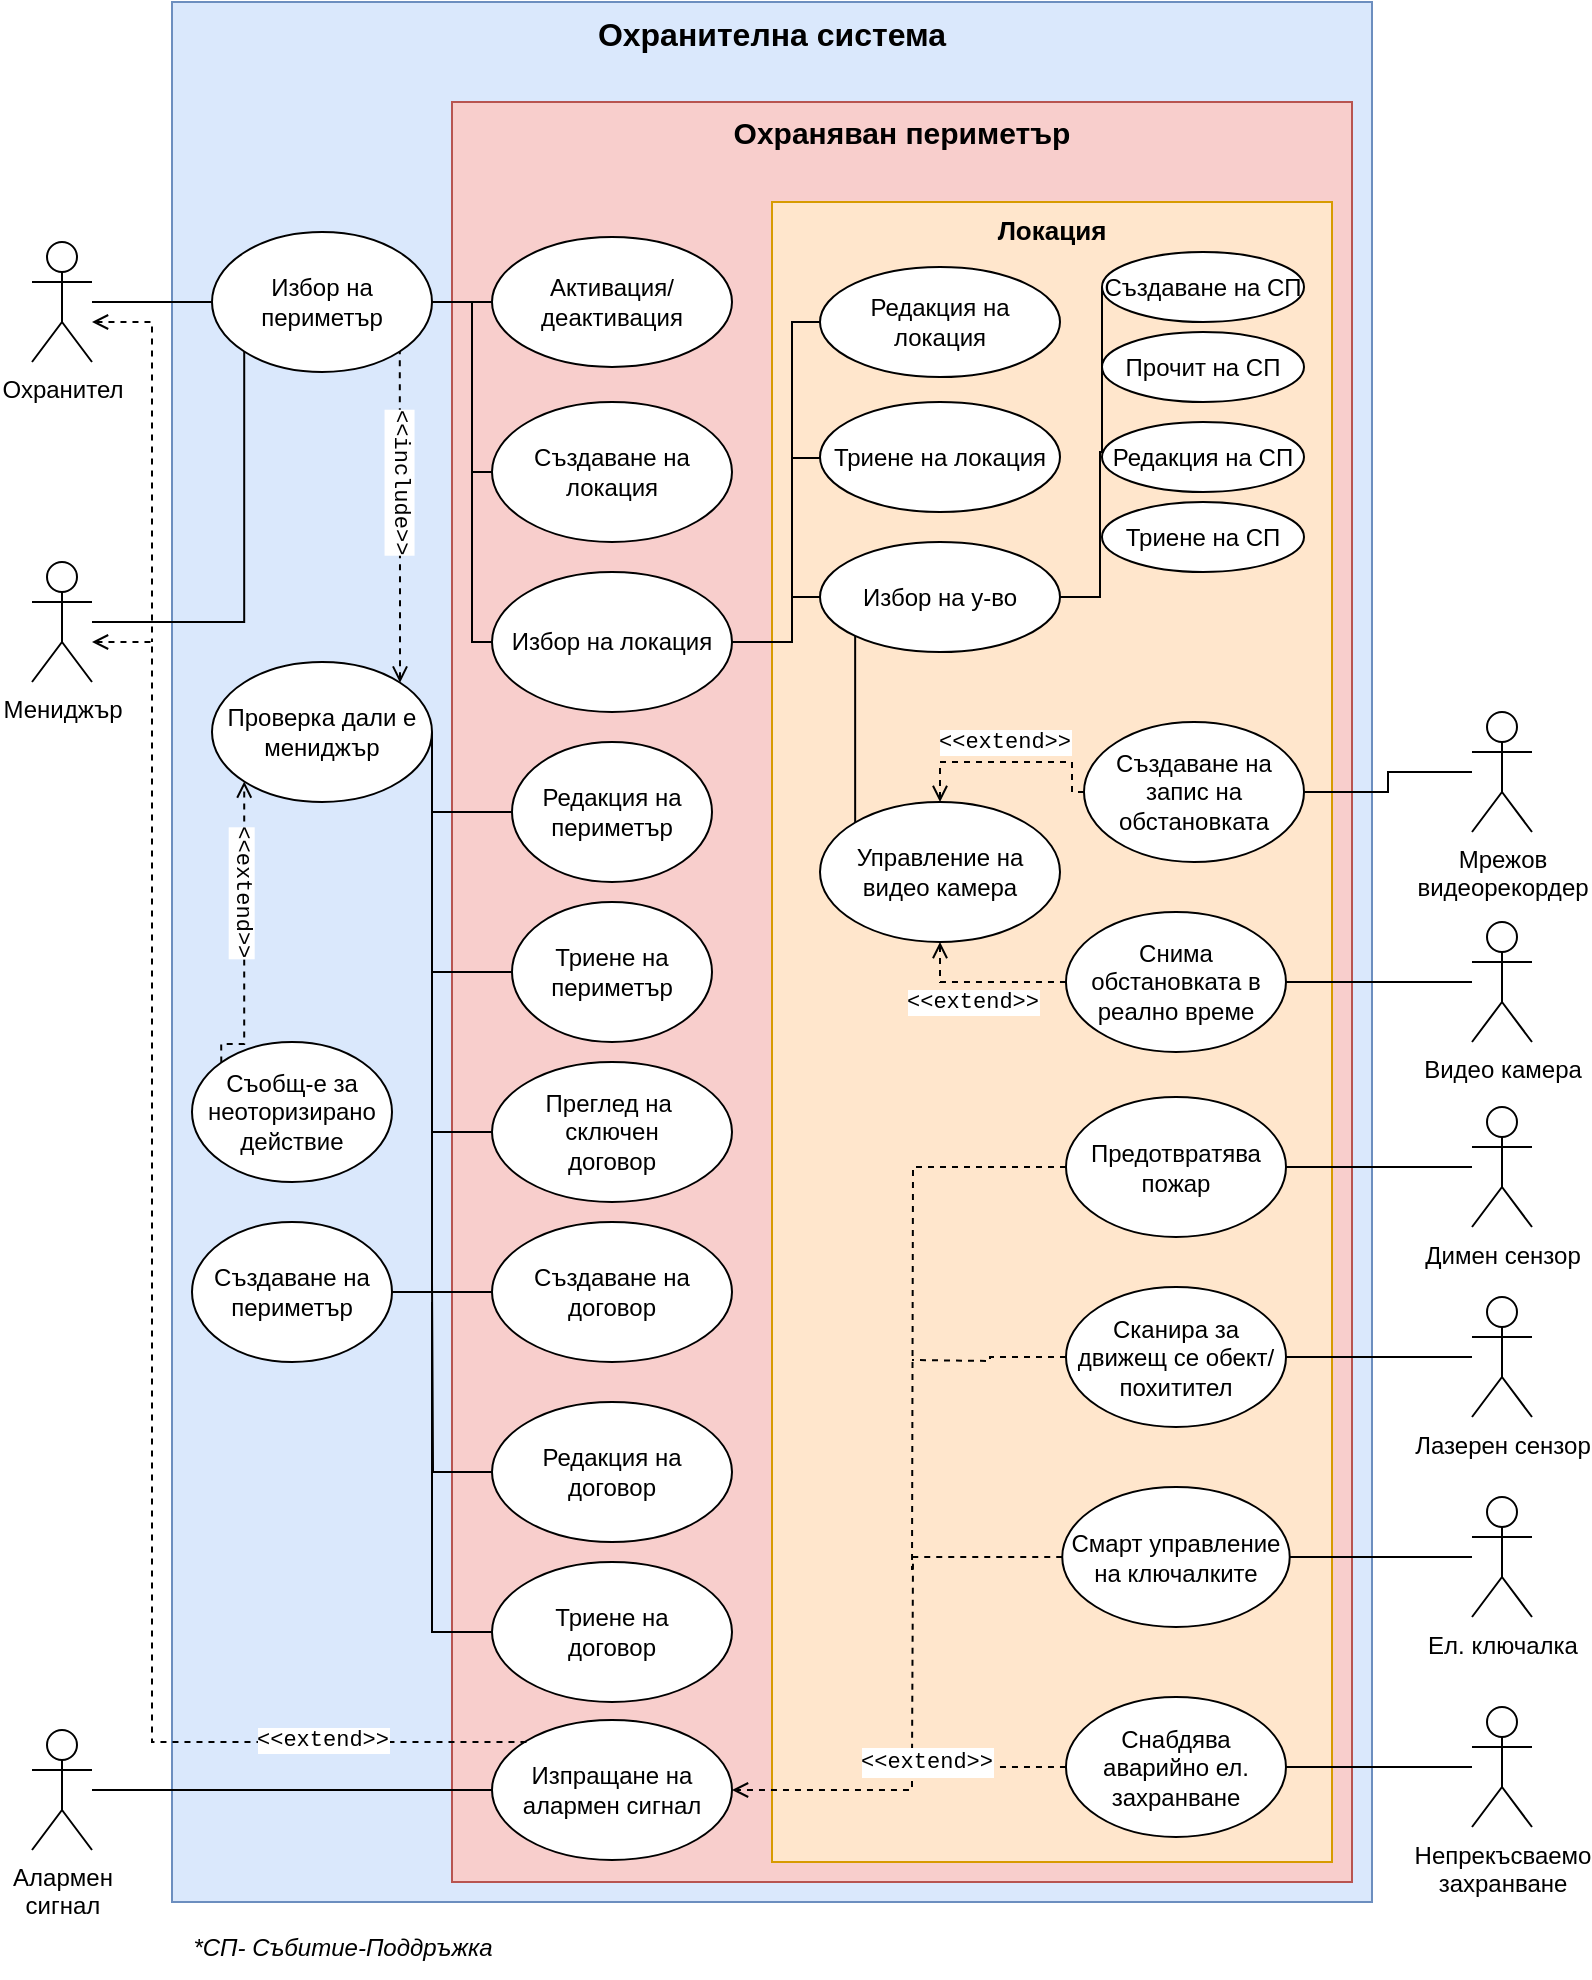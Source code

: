 <mxfile version="24.0.0" type="device">
  <diagram name="Page-1" id="30MqnBOIeB0xsz5yenpp">
    <mxGraphModel dx="3098" dy="1155" grid="1" gridSize="10" guides="1" tooltips="1" connect="1" arrows="1" fold="1" page="1" pageScale="1" pageWidth="827" pageHeight="1169" math="0" shadow="0">
      <root>
        <mxCell id="0" />
        <mxCell id="1" parent="0" />
        <mxCell id="JSNbP3Fe5mPufIV70ukt-9" value="Охранителна система" style="whiteSpace=wrap;html=1;verticalAlign=top;fillColor=#dae8fc;fillStyle=solid;fontStyle=1;fontSize=16;strokeColor=#6c8ebf;" parent="1" vertex="1">
          <mxGeometry x="90" y="240" width="600" height="950" as="geometry" />
        </mxCell>
        <mxCell id="JSNbP3Fe5mPufIV70ukt-3" style="edgeStyle=orthogonalEdgeStyle;rounded=0;orthogonalLoop=1;jettySize=auto;html=1;entryX=0;entryY=0.5;entryDx=0;entryDy=0;endArrow=none;endFill=0;" parent="1" source="JSNbP3Fe5mPufIV70ukt-1" target="JSNbP3Fe5mPufIV70ukt-2" edge="1">
          <mxGeometry relative="1" as="geometry" />
        </mxCell>
        <mxCell id="0wCp3PdVz0FUq_Zvzqtl-45" style="edgeStyle=orthogonalEdgeStyle;rounded=0;orthogonalLoop=1;jettySize=auto;html=1;endArrow=none;endFill=0;dashed=1;startArrow=open;startFill=0;" parent="1" source="JSNbP3Fe5mPufIV70ukt-1" edge="1">
          <mxGeometry relative="1" as="geometry">
            <mxPoint x="80" y="560" as="targetPoint" />
            <Array as="points">
              <mxPoint x="80" y="400" />
              <mxPoint x="80" y="550" />
            </Array>
          </mxGeometry>
        </mxCell>
        <mxCell id="JSNbP3Fe5mPufIV70ukt-1" value="Охранител" style="shape=umlActor;verticalLabelPosition=bottom;verticalAlign=top;html=1;outlineConnect=0;" parent="1" vertex="1">
          <mxGeometry x="20" y="360" width="30" height="60" as="geometry" />
        </mxCell>
        <mxCell id="JSNbP3Fe5mPufIV70ukt-2" value="Избор на периметър" style="ellipse;whiteSpace=wrap;html=1;" parent="1" vertex="1">
          <mxGeometry x="110" y="355" width="110" height="70" as="geometry" />
        </mxCell>
        <mxCell id="JSNbP3Fe5mPufIV70ukt-10" value="Видео камера" style="shape=umlActor;verticalLabelPosition=bottom;verticalAlign=top;html=1;outlineConnect=0;" parent="1" vertex="1">
          <mxGeometry x="740" y="700" width="30" height="60" as="geometry" />
        </mxCell>
        <mxCell id="JSNbP3Fe5mPufIV70ukt-13" value="Димен сензор" style="shape=umlActor;verticalLabelPosition=bottom;verticalAlign=top;html=1;outlineConnect=0;" parent="1" vertex="1">
          <mxGeometry x="740" y="792.5" width="30" height="60" as="geometry" />
        </mxCell>
        <mxCell id="JSNbP3Fe5mPufIV70ukt-14" value="Лазерен сензор" style="shape=umlActor;verticalLabelPosition=bottom;verticalAlign=top;html=1;outlineConnect=0;" parent="1" vertex="1">
          <mxGeometry x="740" y="887.5" width="30" height="60" as="geometry" />
        </mxCell>
        <mxCell id="0wCp3PdVz0FUq_Zvzqtl-89" style="edgeStyle=orthogonalEdgeStyle;rounded=0;orthogonalLoop=1;jettySize=auto;html=1;entryX=0;entryY=1;entryDx=0;entryDy=0;endArrow=none;endFill=0;" parent="1" source="JSNbP3Fe5mPufIV70ukt-17" target="JSNbP3Fe5mPufIV70ukt-2" edge="1">
          <mxGeometry relative="1" as="geometry">
            <mxPoint x="60" y="540" as="sourcePoint" />
          </mxGeometry>
        </mxCell>
        <mxCell id="JSNbP3Fe5mPufIV70ukt-17" value="Мениджър" style="shape=umlActor;verticalLabelPosition=bottom;verticalAlign=top;html=1;outlineConnect=0;" parent="1" vertex="1">
          <mxGeometry x="20" y="520" width="30" height="60" as="geometry" />
        </mxCell>
        <mxCell id="0wCp3PdVz0FUq_Zvzqtl-5" value="Охраняван периметър" style="whiteSpace=wrap;html=1;verticalAlign=top;fontStyle=1;fontSize=15;fillColor=#f8cecc;strokeColor=#b85450;" parent="1" vertex="1">
          <mxGeometry x="230" y="290" width="450" height="890" as="geometry" />
        </mxCell>
        <mxCell id="0wCp3PdVz0FUq_Zvzqtl-33" value="Локация" style="whiteSpace=wrap;html=1;fillColor=#ffe6cc;strokeColor=#d79b00;fontStyle=1;fontSize=13;verticalAlign=top;" parent="1" vertex="1">
          <mxGeometry x="390" y="340" width="280" height="830" as="geometry" />
        </mxCell>
        <mxCell id="0wCp3PdVz0FUq_Zvzqtl-35" style="edgeStyle=orthogonalEdgeStyle;rounded=0;orthogonalLoop=1;jettySize=auto;html=1;entryX=0.5;entryY=1;entryDx=0;entryDy=0;dashed=1;exitX=0;exitY=0.5;exitDx=0;exitDy=0;endArrow=open;endFill=0;" parent="1" source="0wCp3PdVz0FUq_Zvzqtl-7" target="0wCp3PdVz0FUq_Zvzqtl-32" edge="1">
          <mxGeometry relative="1" as="geometry" />
        </mxCell>
        <mxCell id="0wCp3PdVz0FUq_Zvzqtl-53" value="&amp;lt;&amp;lt;extend&amp;gt;&amp;gt;" style="edgeLabel;html=1;align=center;verticalAlign=middle;resizable=0;points=[];fontFamily=Courier New;" parent="0wCp3PdVz0FUq_Zvzqtl-35" vertex="1" connectable="0">
          <mxGeometry x="0.03" y="1" relative="1" as="geometry">
            <mxPoint x="-5" y="9" as="offset" />
          </mxGeometry>
        </mxCell>
        <mxCell id="0wCp3PdVz0FUq_Zvzqtl-7" value="Снима обстановката в реално време" style="ellipse;whiteSpace=wrap;html=1;" parent="1" vertex="1">
          <mxGeometry x="536.99" y="695" width="110" height="70" as="geometry" />
        </mxCell>
        <mxCell id="0wCp3PdVz0FUq_Zvzqtl-34" style="rounded=0;orthogonalLoop=1;jettySize=auto;html=1;entryX=0.5;entryY=0;entryDx=0;entryDy=0;dashed=1;endArrow=open;endFill=0;edgeStyle=orthogonalEdgeStyle;" parent="1" source="0wCp3PdVz0FUq_Zvzqtl-11" target="0wCp3PdVz0FUq_Zvzqtl-32" edge="1">
          <mxGeometry relative="1" as="geometry">
            <Array as="points">
              <mxPoint x="540" y="635" />
              <mxPoint x="540" y="620" />
              <mxPoint x="474" y="620" />
            </Array>
          </mxGeometry>
        </mxCell>
        <mxCell id="0wCp3PdVz0FUq_Zvzqtl-51" value="&amp;lt;&amp;lt;extend&amp;gt;&amp;gt;" style="edgeLabel;html=1;align=center;verticalAlign=middle;resizable=0;points=[];fontFamily=Courier New;" parent="0wCp3PdVz0FUq_Zvzqtl-34" vertex="1" connectable="0">
          <mxGeometry x="0.116" y="-1" relative="1" as="geometry">
            <mxPoint x="4" y="-9" as="offset" />
          </mxGeometry>
        </mxCell>
        <mxCell id="0wCp3PdVz0FUq_Zvzqtl-11" value="Създаване на запис на обстановката" style="ellipse;whiteSpace=wrap;html=1;" parent="1" vertex="1">
          <mxGeometry x="546" y="600" width="110" height="70" as="geometry" />
        </mxCell>
        <mxCell id="0wCp3PdVz0FUq_Zvzqtl-21" style="edgeStyle=orthogonalEdgeStyle;rounded=0;orthogonalLoop=1;jettySize=auto;html=1;entryX=1;entryY=0.5;entryDx=0;entryDy=0;endArrow=none;endFill=0;" parent="1" source="0wCp3PdVz0FUq_Zvzqtl-12" target="0wCp3PdVz0FUq_Zvzqtl-11" edge="1">
          <mxGeometry relative="1" as="geometry" />
        </mxCell>
        <mxCell id="0wCp3PdVz0FUq_Zvzqtl-12" value="Мрежов&lt;div&gt;&lt;span style=&quot;background-color: initial;&quot;&gt;видеорекордер&lt;/span&gt;&lt;/div&gt;" style="shape=umlActor;verticalLabelPosition=bottom;verticalAlign=top;html=1;outlineConnect=0;" parent="1" vertex="1">
          <mxGeometry x="740" y="595" width="30" height="60" as="geometry" />
        </mxCell>
        <mxCell id="0wCp3PdVz0FUq_Zvzqtl-42" style="rounded=0;orthogonalLoop=1;jettySize=auto;html=1;entryX=0;entryY=0.5;entryDx=0;entryDy=0;endArrow=none;endFill=0;" parent="1" source="0wCp3PdVz0FUq_Zvzqtl-14" target="0wCp3PdVz0FUq_Zvzqtl-38" edge="1">
          <mxGeometry relative="1" as="geometry" />
        </mxCell>
        <mxCell id="0wCp3PdVz0FUq_Zvzqtl-14" value="Алармен&lt;div&gt;сигнал&lt;/div&gt;" style="shape=umlActor;verticalLabelPosition=bottom;verticalAlign=top;html=1;outlineConnect=0;" parent="1" vertex="1">
          <mxGeometry x="20" y="1104" width="30" height="60" as="geometry" />
        </mxCell>
        <mxCell id="0wCp3PdVz0FUq_Zvzqtl-41" style="edgeStyle=orthogonalEdgeStyle;rounded=0;orthogonalLoop=1;jettySize=auto;html=1;endArrow=none;endFill=0;dashed=1;" parent="1" source="0wCp3PdVz0FUq_Zvzqtl-15" edge="1">
          <mxGeometry relative="1" as="geometry">
            <mxPoint x="460" y="1024" as="targetPoint" />
          </mxGeometry>
        </mxCell>
        <mxCell id="0wCp3PdVz0FUq_Zvzqtl-15" value="Предотвратява пожар" style="ellipse;whiteSpace=wrap;html=1;" parent="1" vertex="1">
          <mxGeometry x="537" y="787.5" width="110" height="70" as="geometry" />
        </mxCell>
        <mxCell id="0wCp3PdVz0FUq_Zvzqtl-54" style="edgeStyle=orthogonalEdgeStyle;rounded=0;orthogonalLoop=1;jettySize=auto;html=1;dashed=1;endArrow=none;endFill=0;" parent="1" source="0wCp3PdVz0FUq_Zvzqtl-16" edge="1">
          <mxGeometry relative="1" as="geometry">
            <mxPoint x="460" y="919" as="targetPoint" />
          </mxGeometry>
        </mxCell>
        <mxCell id="0wCp3PdVz0FUq_Zvzqtl-16" value="Сканира за движещ се обект/ похитител" style="ellipse;whiteSpace=wrap;html=1;" parent="1" vertex="1">
          <mxGeometry x="537" y="882.5" width="110" height="70" as="geometry" />
        </mxCell>
        <mxCell id="0wCp3PdVz0FUq_Zvzqtl-26" style="edgeStyle=orthogonalEdgeStyle;rounded=0;orthogonalLoop=1;jettySize=auto;html=1;entryX=1;entryY=0.5;entryDx=0;entryDy=0;endArrow=none;endFill=0;" parent="1" source="0wCp3PdVz0FUq_Zvzqtl-17" target="0wCp3PdVz0FUq_Zvzqtl-25" edge="1">
          <mxGeometry relative="1" as="geometry" />
        </mxCell>
        <mxCell id="0wCp3PdVz0FUq_Zvzqtl-17" value="Ел. ключалка" style="shape=umlActor;verticalLabelPosition=bottom;verticalAlign=top;html=1;outlineConnect=0;" parent="1" vertex="1">
          <mxGeometry x="740" y="987.5" width="30" height="60" as="geometry" />
        </mxCell>
        <mxCell id="0wCp3PdVz0FUq_Zvzqtl-28" style="edgeStyle=orthogonalEdgeStyle;rounded=0;orthogonalLoop=1;jettySize=auto;html=1;entryX=1;entryY=0.5;entryDx=0;entryDy=0;endArrow=none;endFill=0;" parent="1" source="0wCp3PdVz0FUq_Zvzqtl-18" target="0wCp3PdVz0FUq_Zvzqtl-27" edge="1">
          <mxGeometry relative="1" as="geometry" />
        </mxCell>
        <mxCell id="0wCp3PdVz0FUq_Zvzqtl-18" value="Непрекъсваемо&lt;div&gt;захранване&lt;/div&gt;" style="shape=umlActor;verticalLabelPosition=bottom;verticalAlign=top;html=1;outlineConnect=0;" parent="1" vertex="1">
          <mxGeometry x="740" y="1092.5" width="30" height="60" as="geometry" />
        </mxCell>
        <mxCell id="0wCp3PdVz0FUq_Zvzqtl-22" style="edgeStyle=orthogonalEdgeStyle;rounded=0;orthogonalLoop=1;jettySize=auto;html=1;entryX=1;entryY=0.5;entryDx=0;entryDy=0;endArrow=none;endFill=0;" parent="1" source="JSNbP3Fe5mPufIV70ukt-10" target="0wCp3PdVz0FUq_Zvzqtl-7" edge="1">
          <mxGeometry relative="1" as="geometry" />
        </mxCell>
        <mxCell id="0wCp3PdVz0FUq_Zvzqtl-23" style="edgeStyle=orthogonalEdgeStyle;rounded=0;orthogonalLoop=1;jettySize=auto;html=1;entryX=1;entryY=0.5;entryDx=0;entryDy=0;endArrow=none;endFill=0;" parent="1" source="JSNbP3Fe5mPufIV70ukt-13" target="0wCp3PdVz0FUq_Zvzqtl-15" edge="1">
          <mxGeometry relative="1" as="geometry" />
        </mxCell>
        <mxCell id="0wCp3PdVz0FUq_Zvzqtl-24" style="edgeStyle=orthogonalEdgeStyle;rounded=0;orthogonalLoop=1;jettySize=auto;html=1;entryX=1;entryY=0.5;entryDx=0;entryDy=0;endArrow=none;endFill=0;" parent="1" source="JSNbP3Fe5mPufIV70ukt-14" target="0wCp3PdVz0FUq_Zvzqtl-16" edge="1">
          <mxGeometry relative="1" as="geometry" />
        </mxCell>
        <mxCell id="0wCp3PdVz0FUq_Zvzqtl-46" style="edgeStyle=orthogonalEdgeStyle;rounded=0;orthogonalLoop=1;jettySize=auto;html=1;endArrow=none;endFill=0;dashed=1;" parent="1" source="0wCp3PdVz0FUq_Zvzqtl-25" edge="1">
          <mxGeometry relative="1" as="geometry">
            <mxPoint x="460" y="1120" as="targetPoint" />
          </mxGeometry>
        </mxCell>
        <mxCell id="0wCp3PdVz0FUq_Zvzqtl-25" value="Смарт управление на ключалките" style="ellipse;whiteSpace=wrap;html=1;" parent="1" vertex="1">
          <mxGeometry x="535.12" y="982.5" width="113.75" height="70" as="geometry" />
        </mxCell>
        <mxCell id="0wCp3PdVz0FUq_Zvzqtl-113" style="edgeStyle=orthogonalEdgeStyle;rounded=0;orthogonalLoop=1;jettySize=auto;html=1;entryX=1;entryY=0.5;entryDx=0;entryDy=0;dashed=1;endArrow=open;endFill=0;" parent="1" source="0wCp3PdVz0FUq_Zvzqtl-27" target="0wCp3PdVz0FUq_Zvzqtl-38" edge="1">
          <mxGeometry relative="1" as="geometry">
            <Array as="points">
              <mxPoint x="460" y="1123" />
              <mxPoint x="460" y="1134" />
            </Array>
          </mxGeometry>
        </mxCell>
        <mxCell id="0wCp3PdVz0FUq_Zvzqtl-116" value="&lt;font face=&quot;Courier New&quot;&gt;&amp;lt;&amp;lt;extend&amp;gt;&amp;gt;&lt;/font&gt;" style="edgeLabel;html=1;align=center;verticalAlign=middle;resizable=0;points=[];" parent="0wCp3PdVz0FUq_Zvzqtl-113" vertex="1" connectable="0">
          <mxGeometry x="-0.213" relative="1" as="geometry">
            <mxPoint y="-3" as="offset" />
          </mxGeometry>
        </mxCell>
        <mxCell id="0wCp3PdVz0FUq_Zvzqtl-27" value="&lt;span style=&quot;background-color: initial;&quot;&gt;Снабдява&lt;/span&gt;&lt;div&gt;&lt;span style=&quot;background-color: initial;&quot;&gt;аварийно ел. захранване&lt;/span&gt;&lt;/div&gt;" style="ellipse;whiteSpace=wrap;html=1;" parent="1" vertex="1">
          <mxGeometry x="536.99" y="1087.5" width="110" height="70" as="geometry" />
        </mxCell>
        <mxCell id="0wCp3PdVz0FUq_Zvzqtl-61" style="rounded=0;orthogonalLoop=1;jettySize=auto;html=1;endArrow=none;endFill=0;edgeStyle=orthogonalEdgeStyle;" parent="1" source="0wCp3PdVz0FUq_Zvzqtl-30" edge="1">
          <mxGeometry relative="1" as="geometry">
            <mxPoint x="240" y="390" as="targetPoint" />
            <Array as="points">
              <mxPoint x="240" y="475" />
            </Array>
          </mxGeometry>
        </mxCell>
        <mxCell id="0wCp3PdVz0FUq_Zvzqtl-30" value="Създаване на локация" style="ellipse;whiteSpace=wrap;html=1;" parent="1" vertex="1">
          <mxGeometry x="250" y="440" width="120" height="70" as="geometry" />
        </mxCell>
        <mxCell id="0wCp3PdVz0FUq_Zvzqtl-32" value="Управление на видео камера" style="ellipse;whiteSpace=wrap;html=1;" parent="1" vertex="1">
          <mxGeometry x="414" y="640" width="120" height="70" as="geometry" />
        </mxCell>
        <mxCell id="0wCp3PdVz0FUq_Zvzqtl-38" value="Изпращане на алармен сигнал" style="ellipse;whiteSpace=wrap;html=1;" parent="1" vertex="1">
          <mxGeometry x="250" y="1099" width="120" height="70" as="geometry" />
        </mxCell>
        <mxCell id="0wCp3PdVz0FUq_Zvzqtl-44" style="edgeStyle=orthogonalEdgeStyle;rounded=0;orthogonalLoop=1;jettySize=auto;html=1;entryX=0;entryY=0;entryDx=0;entryDy=0;dashed=1;endArrow=none;endFill=0;startArrow=open;startFill=0;" parent="1" source="JSNbP3Fe5mPufIV70ukt-17" target="0wCp3PdVz0FUq_Zvzqtl-38" edge="1">
          <mxGeometry relative="1" as="geometry">
            <Array as="points">
              <mxPoint x="80" y="560" />
              <mxPoint x="80" y="1110" />
              <mxPoint x="267" y="1110" />
            </Array>
          </mxGeometry>
        </mxCell>
        <mxCell id="0wCp3PdVz0FUq_Zvzqtl-49" value="&amp;lt;&amp;lt;extend&amp;gt;&amp;gt;" style="edgeLabel;html=1;align=center;verticalAlign=middle;resizable=0;points=[];fontFamily=Courier New;" parent="0wCp3PdVz0FUq_Zvzqtl-44" vertex="1" connectable="0">
          <mxGeometry x="0.65" relative="1" as="geometry">
            <mxPoint x="31" y="-1" as="offset" />
          </mxGeometry>
        </mxCell>
        <mxCell id="0wCp3PdVz0FUq_Zvzqtl-124" style="edgeStyle=orthogonalEdgeStyle;rounded=0;orthogonalLoop=1;jettySize=auto;html=1;entryX=0;entryY=0.5;entryDx=0;entryDy=0;endArrow=none;endFill=0;" parent="1" source="0wCp3PdVz0FUq_Zvzqtl-57" target="0wCp3PdVz0FUq_Zvzqtl-117" edge="1">
          <mxGeometry relative="1" as="geometry">
            <Array as="points">
              <mxPoint x="400" y="560" />
              <mxPoint x="400" y="537" />
            </Array>
          </mxGeometry>
        </mxCell>
        <mxCell id="0wCp3PdVz0FUq_Zvzqtl-125" style="edgeStyle=orthogonalEdgeStyle;rounded=0;orthogonalLoop=1;jettySize=auto;html=1;entryX=0;entryY=0.5;entryDx=0;entryDy=0;endArrow=none;endFill=0;" parent="1" source="0wCp3PdVz0FUq_Zvzqtl-57" target="0wCp3PdVz0FUq_Zvzqtl-56" edge="1">
          <mxGeometry relative="1" as="geometry">
            <Array as="points">
              <mxPoint x="400" y="560" />
              <mxPoint x="400" y="468" />
              <mxPoint x="414" y="468" />
            </Array>
          </mxGeometry>
        </mxCell>
        <mxCell id="0wCp3PdVz0FUq_Zvzqtl-126" style="edgeStyle=orthogonalEdgeStyle;rounded=0;orthogonalLoop=1;jettySize=auto;html=1;entryX=0;entryY=0.5;entryDx=0;entryDy=0;endArrow=none;endFill=0;" parent="1" source="0wCp3PdVz0FUq_Zvzqtl-57" target="0wCp3PdVz0FUq_Zvzqtl-55" edge="1">
          <mxGeometry relative="1" as="geometry">
            <Array as="points">
              <mxPoint x="400" y="560" />
              <mxPoint x="400" y="400" />
            </Array>
          </mxGeometry>
        </mxCell>
        <mxCell id="0wCp3PdVz0FUq_Zvzqtl-57" value="Избор на локация" style="ellipse;whiteSpace=wrap;html=1;" parent="1" vertex="1">
          <mxGeometry x="250" y="525" width="120" height="70" as="geometry" />
        </mxCell>
        <mxCell id="0wCp3PdVz0FUq_Zvzqtl-55" value="Редакция на локация" style="ellipse;whiteSpace=wrap;html=1;" parent="1" vertex="1">
          <mxGeometry x="414" y="372.5" width="120" height="55" as="geometry" />
        </mxCell>
        <mxCell id="0wCp3PdVz0FUq_Zvzqtl-56" value="Триене на локация" style="ellipse;whiteSpace=wrap;html=1;" parent="1" vertex="1">
          <mxGeometry x="414" y="440" width="120" height="55" as="geometry" />
        </mxCell>
        <mxCell id="0wCp3PdVz0FUq_Zvzqtl-58" value="Активация/деактивация" style="ellipse;whiteSpace=wrap;html=1;" parent="1" vertex="1">
          <mxGeometry x="250" y="357.5" width="120" height="65" as="geometry" />
        </mxCell>
        <mxCell id="0wCp3PdVz0FUq_Zvzqtl-59" style="edgeStyle=orthogonalEdgeStyle;rounded=0;orthogonalLoop=1;jettySize=auto;html=1;exitX=1;exitY=0.5;exitDx=0;exitDy=0;entryX=0;entryY=0.5;entryDx=0;entryDy=0;endArrow=none;endFill=0;" parent="1" source="JSNbP3Fe5mPufIV70ukt-2" target="0wCp3PdVz0FUq_Zvzqtl-58" edge="1">
          <mxGeometry relative="1" as="geometry" />
        </mxCell>
        <mxCell id="0wCp3PdVz0FUq_Zvzqtl-64" style="edgeStyle=orthogonalEdgeStyle;rounded=0;orthogonalLoop=1;jettySize=auto;html=1;entryX=0;entryY=0.5;entryDx=0;entryDy=0;endArrow=none;endFill=0;" parent="1" source="JSNbP3Fe5mPufIV70ukt-2" target="0wCp3PdVz0FUq_Zvzqtl-57" edge="1">
          <mxGeometry relative="1" as="geometry">
            <Array as="points">
              <mxPoint x="240" y="390" />
              <mxPoint x="240" y="560" />
            </Array>
          </mxGeometry>
        </mxCell>
        <mxCell id="0wCp3PdVz0FUq_Zvzqtl-68" value="Преглед на&amp;nbsp;&lt;div&gt;сключен&lt;div&gt;договор&lt;/div&gt;&lt;/div&gt;" style="ellipse;whiteSpace=wrap;html=1;" parent="1" vertex="1">
          <mxGeometry x="250" y="770" width="120" height="70" as="geometry" />
        </mxCell>
        <mxCell id="0wCp3PdVz0FUq_Zvzqtl-92" style="edgeStyle=orthogonalEdgeStyle;rounded=0;orthogonalLoop=1;jettySize=auto;html=1;entryX=1;entryY=1;entryDx=0;entryDy=0;dashed=1;endArrow=none;endFill=0;startArrow=open;startFill=0;" parent="1" source="0wCp3PdVz0FUq_Zvzqtl-91" target="JSNbP3Fe5mPufIV70ukt-2" edge="1">
          <mxGeometry relative="1" as="geometry">
            <Array as="points">
              <mxPoint x="204" y="530" />
              <mxPoint x="204" y="530" />
            </Array>
          </mxGeometry>
        </mxCell>
        <mxCell id="0wCp3PdVz0FUq_Zvzqtl-93" value="&lt;font face=&quot;Courier New&quot;&gt;&amp;lt;&amp;lt;include&amp;gt;&amp;gt;&lt;/font&gt;" style="edgeLabel;html=1;align=center;verticalAlign=middle;resizable=0;points=[];rotation=90;" parent="0wCp3PdVz0FUq_Zvzqtl-92" vertex="1" connectable="0">
          <mxGeometry x="0.219" y="-1" relative="1" as="geometry">
            <mxPoint as="offset" />
          </mxGeometry>
        </mxCell>
        <mxCell id="0wCp3PdVz0FUq_Zvzqtl-103" style="edgeStyle=orthogonalEdgeStyle;rounded=0;orthogonalLoop=1;jettySize=auto;html=1;entryX=1;entryY=0.5;entryDx=0;entryDy=0;endArrow=none;endFill=0;" parent="1" source="0wCp3PdVz0FUq_Zvzqtl-91" target="0wCp3PdVz0FUq_Zvzqtl-99" edge="1">
          <mxGeometry relative="1" as="geometry">
            <Array as="points">
              <mxPoint x="220" y="885" />
            </Array>
          </mxGeometry>
        </mxCell>
        <mxCell id="0wCp3PdVz0FUq_Zvzqtl-106" style="edgeStyle=orthogonalEdgeStyle;rounded=0;orthogonalLoop=1;jettySize=auto;html=1;entryX=0;entryY=0.5;entryDx=0;entryDy=0;endArrow=none;endFill=0;" parent="1" source="0wCp3PdVz0FUq_Zvzqtl-91" target="0wCp3PdVz0FUq_Zvzqtl-68" edge="1">
          <mxGeometry relative="1" as="geometry">
            <Array as="points">
              <mxPoint x="220" y="805" />
            </Array>
          </mxGeometry>
        </mxCell>
        <mxCell id="0wCp3PdVz0FUq_Zvzqtl-127" style="edgeStyle=orthogonalEdgeStyle;rounded=0;orthogonalLoop=1;jettySize=auto;html=1;entryX=0;entryY=0.5;entryDx=0;entryDy=0;endArrow=none;endFill=0;" parent="1" source="0wCp3PdVz0FUq_Zvzqtl-91" target="0wCp3PdVz0FUq_Zvzqtl-100" edge="1">
          <mxGeometry relative="1" as="geometry">
            <Array as="points">
              <mxPoint x="220" y="645" />
            </Array>
          </mxGeometry>
        </mxCell>
        <mxCell id="0wCp3PdVz0FUq_Zvzqtl-128" style="edgeStyle=orthogonalEdgeStyle;rounded=0;orthogonalLoop=1;jettySize=auto;html=1;entryX=0;entryY=0.5;entryDx=0;entryDy=0;endArrow=none;endFill=0;" parent="1" source="0wCp3PdVz0FUq_Zvzqtl-91" target="0wCp3PdVz0FUq_Zvzqtl-101" edge="1">
          <mxGeometry relative="1" as="geometry">
            <Array as="points">
              <mxPoint x="220" y="725" />
            </Array>
          </mxGeometry>
        </mxCell>
        <mxCell id="0wCp3PdVz0FUq_Zvzqtl-91" value="Проверка дали е мениджър" style="ellipse;whiteSpace=wrap;html=1;" parent="1" vertex="1">
          <mxGeometry x="110" y="570" width="110" height="70" as="geometry" />
        </mxCell>
        <mxCell id="0wCp3PdVz0FUq_Zvzqtl-96" style="edgeStyle=orthogonalEdgeStyle;rounded=0;orthogonalLoop=1;jettySize=auto;html=1;entryX=0;entryY=1;entryDx=0;entryDy=0;endArrow=open;endFill=0;dashed=1;exitX=0;exitY=0;exitDx=0;exitDy=0;" parent="1" source="0wCp3PdVz0FUq_Zvzqtl-95" target="0wCp3PdVz0FUq_Zvzqtl-91" edge="1">
          <mxGeometry relative="1" as="geometry">
            <Array as="points">
              <mxPoint x="115" y="761" />
              <mxPoint x="126" y="761" />
            </Array>
          </mxGeometry>
        </mxCell>
        <mxCell id="0wCp3PdVz0FUq_Zvzqtl-97" value="&amp;lt;&amp;lt;extend&amp;gt;&amp;gt;" style="edgeLabel;html=1;align=center;verticalAlign=middle;resizable=0;points=[];fontFamily=Courier New;rotation=90;" parent="0wCp3PdVz0FUq_Zvzqtl-96" vertex="1" connectable="0">
          <mxGeometry x="-0.229" y="1" relative="1" as="geometry">
            <mxPoint x="1" y="-39" as="offset" />
          </mxGeometry>
        </mxCell>
        <mxCell id="0wCp3PdVz0FUq_Zvzqtl-95" value="Съобщ-е за неоторизирано действие" style="ellipse;whiteSpace=wrap;html=1;" parent="1" vertex="1">
          <mxGeometry x="100" y="760" width="100" height="70" as="geometry" />
        </mxCell>
        <mxCell id="0wCp3PdVz0FUq_Zvzqtl-99" value="Създаване на периметър" style="ellipse;whiteSpace=wrap;html=1;" parent="1" vertex="1">
          <mxGeometry x="100" y="850" width="100" height="70" as="geometry" />
        </mxCell>
        <mxCell id="0wCp3PdVz0FUq_Zvzqtl-100" value="Редакция на периметър" style="ellipse;whiteSpace=wrap;html=1;" parent="1" vertex="1">
          <mxGeometry x="260" y="610" width="100" height="70" as="geometry" />
        </mxCell>
        <mxCell id="0wCp3PdVz0FUq_Zvzqtl-101" value="Триене на периметър" style="ellipse;whiteSpace=wrap;html=1;" parent="1" vertex="1">
          <mxGeometry x="260" y="690" width="100" height="70" as="geometry" />
        </mxCell>
        <mxCell id="0wCp3PdVz0FUq_Zvzqtl-110" style="edgeStyle=orthogonalEdgeStyle;rounded=0;orthogonalLoop=1;jettySize=auto;html=1;exitX=0;exitY=0.5;exitDx=0;exitDy=0;endArrow=none;endFill=0;" parent="1" source="0wCp3PdVz0FUq_Zvzqtl-107" edge="1">
          <mxGeometry relative="1" as="geometry">
            <mxPoint x="220" y="884.667" as="targetPoint" />
          </mxGeometry>
        </mxCell>
        <mxCell id="0wCp3PdVz0FUq_Zvzqtl-107" value="Създаване на&lt;div&gt;&lt;div&gt;договор&lt;/div&gt;&lt;/div&gt;" style="ellipse;whiteSpace=wrap;html=1;" parent="1" vertex="1">
          <mxGeometry x="250" y="850" width="120" height="70" as="geometry" />
        </mxCell>
        <mxCell id="0wCp3PdVz0FUq_Zvzqtl-111" style="edgeStyle=orthogonalEdgeStyle;rounded=0;orthogonalLoop=1;jettySize=auto;html=1;endArrow=none;endFill=0;" parent="1" source="0wCp3PdVz0FUq_Zvzqtl-108" edge="1">
          <mxGeometry relative="1" as="geometry">
            <mxPoint x="220" y="880" as="targetPoint" />
          </mxGeometry>
        </mxCell>
        <mxCell id="0wCp3PdVz0FUq_Zvzqtl-108" value="Редакция на&lt;div&gt;&lt;div&gt;договор&lt;/div&gt;&lt;/div&gt;" style="ellipse;whiteSpace=wrap;html=1;" parent="1" vertex="1">
          <mxGeometry x="250" y="940" width="120" height="70" as="geometry" />
        </mxCell>
        <mxCell id="0wCp3PdVz0FUq_Zvzqtl-112" style="edgeStyle=orthogonalEdgeStyle;rounded=0;orthogonalLoop=1;jettySize=auto;html=1;endArrow=none;endFill=0;" parent="1" source="0wCp3PdVz0FUq_Zvzqtl-109" edge="1">
          <mxGeometry relative="1" as="geometry">
            <mxPoint x="220" y="890" as="targetPoint" />
            <Array as="points">
              <mxPoint x="220" y="1055" />
            </Array>
          </mxGeometry>
        </mxCell>
        <mxCell id="0wCp3PdVz0FUq_Zvzqtl-109" value="Триене на&lt;div&gt;&lt;div&gt;договор&lt;/div&gt;&lt;/div&gt;" style="ellipse;whiteSpace=wrap;html=1;" parent="1" vertex="1">
          <mxGeometry x="250" y="1020" width="120" height="70" as="geometry" />
        </mxCell>
        <mxCell id="0wCp3PdVz0FUq_Zvzqtl-120" style="rounded=0;orthogonalLoop=1;jettySize=auto;html=1;entryX=0;entryY=0.5;entryDx=0;entryDy=0;endArrow=none;endFill=0;edgeStyle=orthogonalEdgeStyle;" parent="1" source="0wCp3PdVz0FUq_Zvzqtl-117" target="0wCp3PdVz0FUq_Zvzqtl-119" edge="1">
          <mxGeometry relative="1" as="geometry">
            <Array as="points">
              <mxPoint x="554" y="537" />
              <mxPoint x="554" y="465" />
              <mxPoint x="555" y="465" />
            </Array>
          </mxGeometry>
        </mxCell>
        <mxCell id="0wCp3PdVz0FUq_Zvzqtl-123" style="edgeStyle=orthogonalEdgeStyle;rounded=0;orthogonalLoop=1;jettySize=auto;html=1;exitX=0;exitY=1;exitDx=0;exitDy=0;entryX=0;entryY=0;entryDx=0;entryDy=0;endArrow=none;endFill=0;" parent="1" source="0wCp3PdVz0FUq_Zvzqtl-117" target="0wCp3PdVz0FUq_Zvzqtl-32" edge="1">
          <mxGeometry relative="1" as="geometry" />
        </mxCell>
        <mxCell id="0wCp3PdVz0FUq_Zvzqtl-117" value="Избор на у-во" style="ellipse;whiteSpace=wrap;html=1;" parent="1" vertex="1">
          <mxGeometry x="414" y="510" width="120" height="55" as="geometry" />
        </mxCell>
        <mxCell id="0wCp3PdVz0FUq_Zvzqtl-119" value="Създаване на СП" style="ellipse;whiteSpace=wrap;html=1;" parent="1" vertex="1">
          <mxGeometry x="555" y="365" width="101" height="35" as="geometry" />
        </mxCell>
        <mxCell id="0wCp3PdVz0FUq_Zvzqtl-130" value="*СП- Събитие-Поддръжка" style="text;html=1;align=center;verticalAlign=middle;resizable=0;points=[];autosize=1;strokeColor=none;fillColor=none;fontStyle=2" parent="1" vertex="1">
          <mxGeometry x="90" y="1198" width="170" height="30" as="geometry" />
        </mxCell>
        <mxCell id="0wCp3PdVz0FUq_Zvzqtl-131" value="Прочит на СП" style="ellipse;whiteSpace=wrap;html=1;" parent="1" vertex="1">
          <mxGeometry x="555" y="405" width="101" height="35" as="geometry" />
        </mxCell>
        <mxCell id="0wCp3PdVz0FUq_Zvzqtl-132" value="Триене на СП" style="ellipse;whiteSpace=wrap;html=1;" parent="1" vertex="1">
          <mxGeometry x="555" y="490" width="101" height="35" as="geometry" />
        </mxCell>
        <mxCell id="0wCp3PdVz0FUq_Zvzqtl-136" value="Редакция на СП" style="ellipse;whiteSpace=wrap;html=1;" parent="1" vertex="1">
          <mxGeometry x="555" y="450" width="101" height="35" as="geometry" />
        </mxCell>
      </root>
    </mxGraphModel>
  </diagram>
</mxfile>

